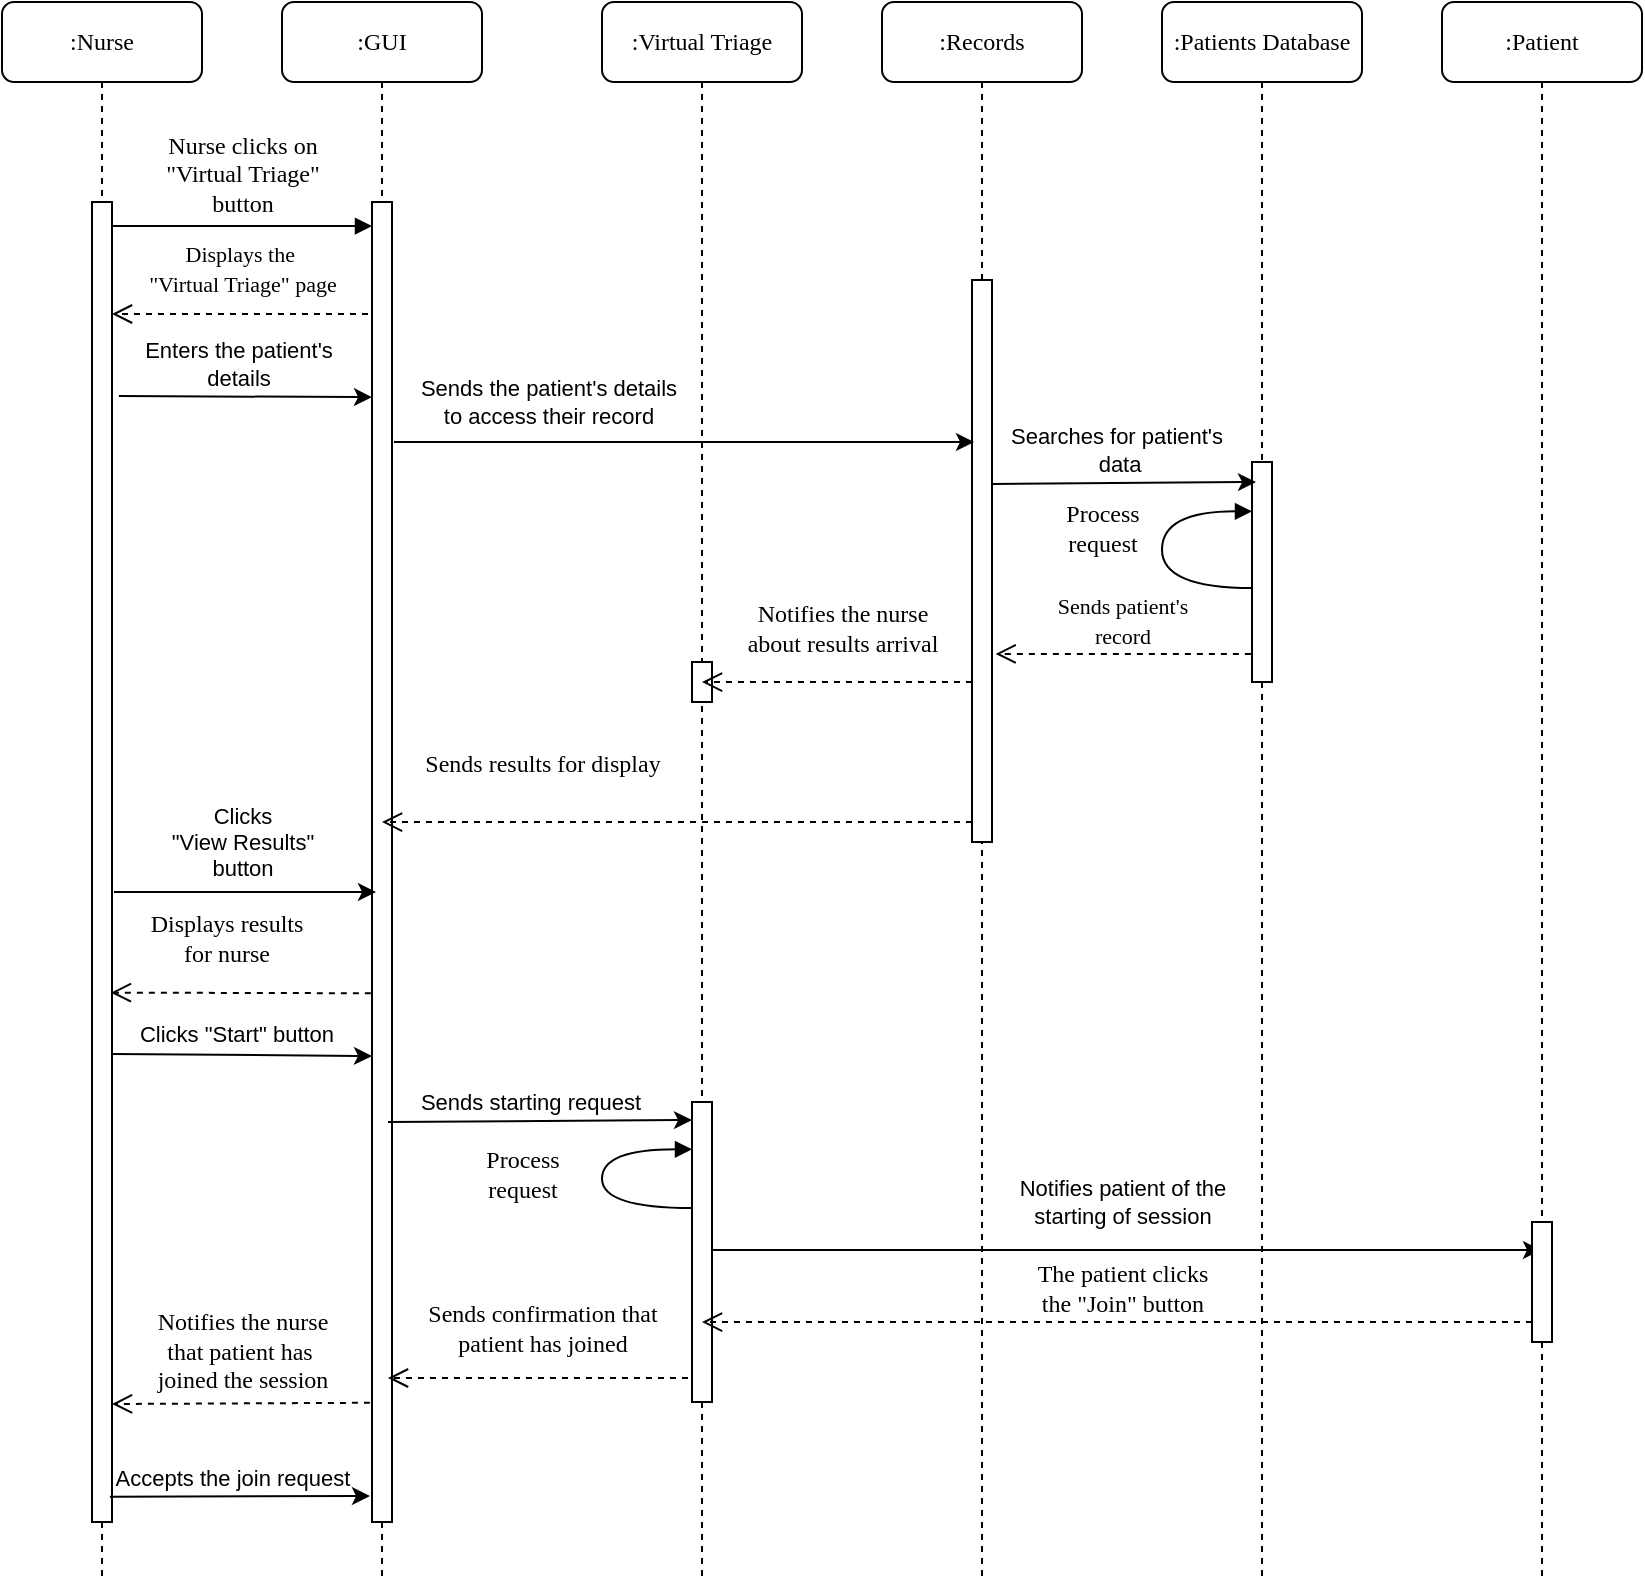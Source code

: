 <mxfile version="24.7.17">
  <diagram name="Page-1" id="13e1069c-82ec-6db2-03f1-153e76fe0fe0">
    <mxGraphModel dx="1407" dy="539" grid="1" gridSize="10" guides="1" tooltips="1" connect="1" arrows="1" fold="1" page="1" pageScale="1" pageWidth="1100" pageHeight="850" background="none" math="0" shadow="0">
      <root>
        <mxCell id="0" />
        <mxCell id="1" parent="0" />
        <mxCell id="7baba1c4bc27f4b0-2" value=":GUI" style="shape=umlLifeline;perimeter=lifelinePerimeter;whiteSpace=wrap;html=1;container=1;collapsible=0;recursiveResize=0;outlineConnect=0;rounded=1;shadow=0;comic=0;labelBackgroundColor=none;strokeWidth=1;fontFamily=Verdana;fontSize=12;align=center;" parent="1" vertex="1">
          <mxGeometry x="240" y="80" width="100" height="790" as="geometry" />
        </mxCell>
        <mxCell id="7baba1c4bc27f4b0-10" value="" style="html=1;points=[];perimeter=orthogonalPerimeter;rounded=0;shadow=0;comic=0;labelBackgroundColor=none;strokeWidth=1;fontFamily=Verdana;fontSize=12;align=center;" parent="7baba1c4bc27f4b0-2" vertex="1">
          <mxGeometry x="45" y="100" width="10" height="660" as="geometry" />
        </mxCell>
        <mxCell id="7baba1c4bc27f4b0-3" value=":Virtual Triage" style="shape=umlLifeline;perimeter=lifelinePerimeter;whiteSpace=wrap;html=1;container=1;collapsible=0;recursiveResize=0;outlineConnect=0;rounded=1;shadow=0;comic=0;labelBackgroundColor=none;strokeWidth=1;fontFamily=Verdana;fontSize=12;align=center;" parent="1" vertex="1">
          <mxGeometry x="400" y="80" width="100" height="790" as="geometry" />
        </mxCell>
        <mxCell id="7baba1c4bc27f4b0-13" value="" style="html=1;points=[];perimeter=orthogonalPerimeter;rounded=0;shadow=0;comic=0;labelBackgroundColor=none;strokeWidth=1;fontFamily=Verdana;fontSize=12;align=center;" parent="7baba1c4bc27f4b0-3" vertex="1">
          <mxGeometry x="45" y="330" width="10" height="20" as="geometry" />
        </mxCell>
        <mxCell id="BnOWhrEO1M733YUDJ6N0-16" value="Notifies the nurse &lt;br&gt;about results arrival" style="html=1;verticalAlign=bottom;endArrow=open;dashed=1;endSize=8;labelBackgroundColor=none;fontFamily=Verdana;fontSize=12;exitX=-0.057;exitY=0.927;exitDx=0;exitDy=0;exitPerimeter=0;" edge="1" parent="7baba1c4bc27f4b0-3" target="7baba1c4bc27f4b0-3">
          <mxGeometry x="-0.037" y="-10" relative="1" as="geometry">
            <mxPoint x="70" y="340" as="targetPoint" />
            <mxPoint x="185.0" y="340.02" as="sourcePoint" />
            <mxPoint as="offset" />
          </mxGeometry>
        </mxCell>
        <mxCell id="BnOWhrEO1M733YUDJ6N0-26" value="" style="html=1;points=[];perimeter=orthogonalPerimeter;rounded=0;shadow=0;comic=0;labelBackgroundColor=none;strokeWidth=1;fontFamily=Verdana;fontSize=12;align=center;" vertex="1" parent="7baba1c4bc27f4b0-3">
          <mxGeometry x="45" y="550" width="10" height="150" as="geometry" />
        </mxCell>
        <mxCell id="7baba1c4bc27f4b0-4" value=":Records" style="shape=umlLifeline;perimeter=lifelinePerimeter;whiteSpace=wrap;html=1;container=1;collapsible=0;recursiveResize=0;outlineConnect=0;rounded=1;shadow=0;comic=0;labelBackgroundColor=none;strokeWidth=1;fontFamily=Verdana;fontSize=12;align=center;" parent="1" vertex="1">
          <mxGeometry x="540" y="80" width="100" height="790" as="geometry" />
        </mxCell>
        <mxCell id="BnOWhrEO1M733YUDJ6N0-18" value="Sends results for display" style="html=1;verticalAlign=bottom;endArrow=open;dashed=1;endSize=8;labelBackgroundColor=none;fontFamily=Verdana;fontSize=12;exitX=-0.057;exitY=0.927;exitDx=0;exitDy=0;exitPerimeter=0;" edge="1" parent="7baba1c4bc27f4b0-4" target="7baba1c4bc27f4b0-2">
          <mxGeometry x="0.458" y="-20" relative="1" as="geometry">
            <mxPoint x="-90" y="410" as="targetPoint" />
            <mxPoint x="45.0" y="410.02" as="sourcePoint" />
            <mxPoint as="offset" />
          </mxGeometry>
        </mxCell>
        <mxCell id="7baba1c4bc27f4b0-5" value=":Patients Database" style="shape=umlLifeline;perimeter=lifelinePerimeter;whiteSpace=wrap;html=1;container=1;collapsible=0;recursiveResize=0;outlineConnect=0;rounded=1;shadow=0;comic=0;labelBackgroundColor=none;strokeWidth=1;fontFamily=Verdana;fontSize=12;align=center;" parent="1" vertex="1">
          <mxGeometry x="680" y="80" width="100" height="790" as="geometry" />
        </mxCell>
        <mxCell id="7baba1c4bc27f4b0-19" value="" style="html=1;points=[];perimeter=orthogonalPerimeter;rounded=0;shadow=0;comic=0;labelBackgroundColor=none;strokeWidth=1;fontFamily=Verdana;fontSize=12;align=center;" parent="7baba1c4bc27f4b0-5" vertex="1">
          <mxGeometry x="45" y="230" width="10" height="110" as="geometry" />
        </mxCell>
        <mxCell id="7baba1c4bc27f4b0-39" value="Process &lt;br&gt;request" style="html=1;verticalAlign=bottom;endArrow=block;labelBackgroundColor=none;fontFamily=Verdana;fontSize=12;elbow=vertical;edgeStyle=orthogonalEdgeStyle;curved=1;entryX=1;entryY=0.286;entryPerimeter=0;" parent="7baba1c4bc27f4b0-5" edge="1" source="7baba1c4bc27f4b0-19">
          <mxGeometry x="-0.085" y="30" relative="1" as="geometry">
            <mxPoint x="40" y="293" as="sourcePoint" />
            <mxPoint x="45.0" y="254.67" as="targetPoint" />
            <Array as="points">
              <mxPoint y="293" />
              <mxPoint y="255" />
            </Array>
            <mxPoint as="offset" />
          </mxGeometry>
        </mxCell>
        <mxCell id="7baba1c4bc27f4b0-8" value=":Nurse" style="shape=umlLifeline;perimeter=lifelinePerimeter;whiteSpace=wrap;html=1;container=1;collapsible=0;recursiveResize=0;outlineConnect=0;rounded=1;shadow=0;comic=0;labelBackgroundColor=none;strokeWidth=1;fontFamily=Verdana;fontSize=12;align=center;" parent="1" vertex="1">
          <mxGeometry x="100" y="80" width="100" height="790" as="geometry" />
        </mxCell>
        <mxCell id="7baba1c4bc27f4b0-9" value="" style="html=1;points=[];perimeter=orthogonalPerimeter;rounded=0;shadow=0;comic=0;labelBackgroundColor=none;strokeWidth=1;fontFamily=Verdana;fontSize=12;align=center;" parent="7baba1c4bc27f4b0-8" vertex="1">
          <mxGeometry x="45" y="100" width="10" height="660" as="geometry" />
        </mxCell>
        <mxCell id="BnOWhrEO1M733YUDJ6N0-38" value="Notifies the nurse&lt;br&gt;that patient has&amp;nbsp;&lt;br&gt;joined the session&lt;div&gt;&lt;br/&gt;&lt;/div&gt;" style="html=1;verticalAlign=bottom;endArrow=open;dashed=1;endSize=8;labelBackgroundColor=none;fontFamily=Verdana;fontSize=12;exitX=-0.105;exitY=0.982;exitDx=0;exitDy=0;exitPerimeter=0;" edge="1" parent="7baba1c4bc27f4b0-8">
          <mxGeometry x="-0.007" y="12" relative="1" as="geometry">
            <mxPoint x="55" y="701" as="targetPoint" />
            <mxPoint x="183.95" y="700.38" as="sourcePoint" />
            <mxPoint as="offset" />
          </mxGeometry>
        </mxCell>
        <mxCell id="7baba1c4bc27f4b0-16" value="" style="html=1;points=[];perimeter=orthogonalPerimeter;rounded=0;shadow=0;comic=0;labelBackgroundColor=none;strokeWidth=1;fontFamily=Verdana;fontSize=12;align=center;" parent="1" vertex="1">
          <mxGeometry x="585" y="219" width="10" height="281" as="geometry" />
        </mxCell>
        <mxCell id="7baba1c4bc27f4b0-11" value="Nurse clicks on &lt;br&gt;&quot;Virtual Triage&quot;&lt;br&gt;button" style="html=1;verticalAlign=bottom;endArrow=block;entryX=0;entryY=0;labelBackgroundColor=none;fontFamily=Verdana;fontSize=12;edgeStyle=elbowEdgeStyle;elbow=vertical;" parent="1" edge="1">
          <mxGeometry x="0.0" y="2" relative="1" as="geometry">
            <mxPoint x="155" y="192.048" as="sourcePoint" />
            <mxPoint x="285" y="192" as="targetPoint" />
            <mxPoint as="offset" />
          </mxGeometry>
        </mxCell>
        <mxCell id="BnOWhrEO1M733YUDJ6N0-2" value="&lt;font style=&quot;font-size: 11px;&quot;&gt;Displays the&amp;nbsp;&lt;br&gt;&quot;Virtual Triage&quot; page&lt;/font&gt;" style="html=1;verticalAlign=bottom;endArrow=open;dashed=1;endSize=8;labelBackgroundColor=none;fontFamily=Verdana;fontSize=12;" edge="1" parent="1">
          <mxGeometry x="-0.016" y="-6" relative="1" as="geometry">
            <mxPoint x="155" y="236" as="targetPoint" />
            <mxPoint x="283" y="236" as="sourcePoint" />
            <mxPoint as="offset" />
          </mxGeometry>
        </mxCell>
        <mxCell id="BnOWhrEO1M733YUDJ6N0-3" value="" style="endArrow=classic;html=1;rounded=0;entryX=-0.248;entryY=0.346;entryDx=0;entryDy=0;entryPerimeter=0;" edge="1" parent="1">
          <mxGeometry width="50" height="50" relative="1" as="geometry">
            <mxPoint x="158.48" y="277" as="sourcePoint" />
            <mxPoint x="285" y="277.58" as="targetPoint" />
          </mxGeometry>
        </mxCell>
        <mxCell id="BnOWhrEO1M733YUDJ6N0-4" value="Enters the patient&#39;s&lt;br&gt;details" style="edgeLabel;html=1;align=center;verticalAlign=middle;resizable=0;points=[];" vertex="1" connectable="0" parent="BnOWhrEO1M733YUDJ6N0-3">
          <mxGeometry x="0.119" y="1" relative="1" as="geometry">
            <mxPoint x="-12" y="-16" as="offset" />
          </mxGeometry>
        </mxCell>
        <mxCell id="BnOWhrEO1M733YUDJ6N0-5" value="" style="endArrow=classic;html=1;rounded=0;exitX=1.5;exitY=0.522;exitDx=0;exitDy=0;exitPerimeter=0;" edge="1" parent="1">
          <mxGeometry width="50" height="50" relative="1" as="geometry">
            <mxPoint x="296" y="300.06" as="sourcePoint" />
            <mxPoint x="586" y="300" as="targetPoint" />
          </mxGeometry>
        </mxCell>
        <mxCell id="BnOWhrEO1M733YUDJ6N0-6" value="Sends the patient&#39;s details&lt;br&gt;&amp;nbsp;to access their record&amp;nbsp;" style="edgeLabel;html=1;align=center;verticalAlign=middle;resizable=0;points=[];" vertex="1" connectable="0" parent="BnOWhrEO1M733YUDJ6N0-5">
          <mxGeometry x="-0.402" relative="1" as="geometry">
            <mxPoint x="-10" y="-20" as="offset" />
          </mxGeometry>
        </mxCell>
        <mxCell id="BnOWhrEO1M733YUDJ6N0-7" value="" style="endArrow=classic;html=1;rounded=0;" edge="1" parent="1">
          <mxGeometry width="50" height="50" relative="1" as="geometry">
            <mxPoint x="595" y="321" as="sourcePoint" />
            <mxPoint x="727" y="320" as="targetPoint" />
          </mxGeometry>
        </mxCell>
        <mxCell id="BnOWhrEO1M733YUDJ6N0-14" value="Searches for patient&#39;s&lt;br&gt;&amp;nbsp;data" style="edgeLabel;html=1;align=center;verticalAlign=middle;resizable=0;points=[];" vertex="1" connectable="0" parent="BnOWhrEO1M733YUDJ6N0-7">
          <mxGeometry x="-0.042" y="1" relative="1" as="geometry">
            <mxPoint x="-1" y="-16" as="offset" />
          </mxGeometry>
        </mxCell>
        <mxCell id="BnOWhrEO1M733YUDJ6N0-15" value="&lt;font style=&quot;font-size: 11px;&quot;&gt;Sends patient&#39;s&lt;br&gt;record&lt;/font&gt;" style="html=1;verticalAlign=bottom;endArrow=open;dashed=1;endSize=8;labelBackgroundColor=none;fontFamily=Verdana;fontSize=12;entryX=1.181;entryY=0.95;entryDx=0;entryDy=0;entryPerimeter=0;exitX=-0.057;exitY=0.927;exitDx=0;exitDy=0;exitPerimeter=0;" edge="1" parent="1">
          <mxGeometry relative="1" as="geometry">
            <mxPoint x="596.81" y="405.95" as="targetPoint" />
            <mxPoint x="724.43" y="405.97" as="sourcePoint" />
          </mxGeometry>
        </mxCell>
        <mxCell id="BnOWhrEO1M733YUDJ6N0-19" value="Displays results &lt;br&gt;for nurse" style="html=1;verticalAlign=bottom;endArrow=open;dashed=1;endSize=8;labelBackgroundColor=none;fontFamily=Verdana;fontSize=12;exitX=-0.057;exitY=0.943;exitDx=0;exitDy=0;exitPerimeter=0;entryX=0.943;entryY=0.878;entryDx=0;entryDy=0;entryPerimeter=0;" edge="1" parent="1">
          <mxGeometry x="0.107" y="-10" relative="1" as="geometry">
            <mxPoint x="154.43" y="575.32" as="targetPoint" />
            <mxPoint x="284.43" y="575.63" as="sourcePoint" />
            <mxPoint as="offset" />
          </mxGeometry>
        </mxCell>
        <mxCell id="BnOWhrEO1M733YUDJ6N0-20" value="" style="endArrow=classic;html=1;rounded=0;" edge="1" parent="1">
          <mxGeometry width="50" height="50" relative="1" as="geometry">
            <mxPoint x="156" y="525" as="sourcePoint" />
            <mxPoint x="287" y="525" as="targetPoint" />
          </mxGeometry>
        </mxCell>
        <mxCell id="BnOWhrEO1M733YUDJ6N0-21" value="Clicks &lt;br&gt;&quot;View Results&quot; &lt;br&gt;button" style="edgeLabel;html=1;align=center;verticalAlign=middle;resizable=0;points=[];" vertex="1" connectable="0" parent="BnOWhrEO1M733YUDJ6N0-20">
          <mxGeometry x="0.568" y="-1" relative="1" as="geometry">
            <mxPoint x="-39" y="-26" as="offset" />
          </mxGeometry>
        </mxCell>
        <mxCell id="BnOWhrEO1M733YUDJ6N0-23" value="" style="endArrow=classic;html=1;rounded=0;" edge="1" parent="1">
          <mxGeometry width="50" height="50" relative="1" as="geometry">
            <mxPoint x="155" y="606" as="sourcePoint" />
            <mxPoint x="285" y="607" as="targetPoint" />
          </mxGeometry>
        </mxCell>
        <mxCell id="BnOWhrEO1M733YUDJ6N0-24" value="Clicks &quot;Start&quot; button" style="edgeLabel;html=1;align=center;verticalAlign=middle;resizable=0;points=[];" vertex="1" connectable="0" parent="BnOWhrEO1M733YUDJ6N0-23">
          <mxGeometry x="0.139" y="-1" relative="1" as="geometry">
            <mxPoint x="-12" y="-12" as="offset" />
          </mxGeometry>
        </mxCell>
        <mxCell id="BnOWhrEO1M733YUDJ6N0-25" value="" style="endArrow=classic;html=1;rounded=0;" edge="1" parent="1">
          <mxGeometry width="50" height="50" relative="1" as="geometry">
            <mxPoint x="293" y="640" as="sourcePoint" />
            <mxPoint x="445" y="639" as="targetPoint" />
          </mxGeometry>
        </mxCell>
        <mxCell id="BnOWhrEO1M733YUDJ6N0-27" value="Sends starting request" style="edgeLabel;html=1;align=center;verticalAlign=middle;resizable=0;points=[];" vertex="1" connectable="0" parent="BnOWhrEO1M733YUDJ6N0-25">
          <mxGeometry x="-0.066" y="2" relative="1" as="geometry">
            <mxPoint y="-8" as="offset" />
          </mxGeometry>
        </mxCell>
        <mxCell id="BnOWhrEO1M733YUDJ6N0-29" value="Process &lt;br&gt;request" style="html=1;verticalAlign=bottom;endArrow=block;labelBackgroundColor=none;fontFamily=Verdana;fontSize=12;elbow=vertical;edgeStyle=orthogonalEdgeStyle;curved=1;entryX=1;entryY=0.286;entryPerimeter=0;exitX=0;exitY=0.567;exitDx=0;exitDy=0;exitPerimeter=0;" edge="1" parent="1">
          <mxGeometry x="-0.234" y="40" relative="1" as="geometry">
            <mxPoint x="445" y="683.03" as="sourcePoint" />
            <mxPoint x="445" y="653.67" as="targetPoint" />
            <Array as="points">
              <mxPoint x="400" y="683" />
              <mxPoint x="400" y="654" />
            </Array>
            <mxPoint as="offset" />
          </mxGeometry>
        </mxCell>
        <mxCell id="BnOWhrEO1M733YUDJ6N0-30" value="" style="endArrow=classic;html=1;rounded=0;" edge="1" parent="1" target="BnOWhrEO1M733YUDJ6N0-31">
          <mxGeometry width="50" height="50" relative="1" as="geometry">
            <mxPoint x="455" y="704" as="sourcePoint" />
            <mxPoint x="590" y="680" as="targetPoint" />
          </mxGeometry>
        </mxCell>
        <mxCell id="BnOWhrEO1M733YUDJ6N0-34" value="Notifies patient of the &lt;br&gt;starting of session" style="edgeLabel;html=1;align=center;verticalAlign=middle;resizable=0;points=[];" vertex="1" connectable="0" parent="BnOWhrEO1M733YUDJ6N0-30">
          <mxGeometry x="0.008" relative="1" as="geometry">
            <mxPoint x="-4" y="-24" as="offset" />
          </mxGeometry>
        </mxCell>
        <mxCell id="BnOWhrEO1M733YUDJ6N0-31" value=":Patient" style="shape=umlLifeline;perimeter=lifelinePerimeter;whiteSpace=wrap;html=1;container=1;collapsible=0;recursiveResize=0;outlineConnect=0;rounded=1;shadow=0;comic=0;labelBackgroundColor=none;strokeWidth=1;fontFamily=Verdana;fontSize=12;align=center;" vertex="1" parent="1">
          <mxGeometry x="820" y="80" width="100" height="790" as="geometry" />
        </mxCell>
        <mxCell id="BnOWhrEO1M733YUDJ6N0-33" value="" style="rounded=0;whiteSpace=wrap;html=1;" vertex="1" parent="BnOWhrEO1M733YUDJ6N0-31">
          <mxGeometry x="45" y="610" width="10" height="60" as="geometry" />
        </mxCell>
        <mxCell id="BnOWhrEO1M733YUDJ6N0-35" value="The patient clicks &lt;br&gt;the &quot;Join&quot; button" style="html=1;verticalAlign=bottom;endArrow=open;dashed=1;endSize=8;labelBackgroundColor=none;fontFamily=Verdana;fontSize=12;exitX=-0.057;exitY=0.927;exitDx=0;exitDy=0;exitPerimeter=0;" edge="1" parent="1" target="7baba1c4bc27f4b0-3">
          <mxGeometry x="-0.012" relative="1" as="geometry">
            <mxPoint x="570" y="740" as="targetPoint" />
            <mxPoint x="865.0" y="740.02" as="sourcePoint" />
            <mxPoint as="offset" />
          </mxGeometry>
        </mxCell>
        <mxCell id="BnOWhrEO1M733YUDJ6N0-37" value="Sends confirmation that&lt;br&gt;patient has joined" style="html=1;verticalAlign=bottom;endArrow=open;dashed=1;endSize=8;labelBackgroundColor=none;fontFamily=Verdana;fontSize=12;" edge="1" parent="1">
          <mxGeometry x="-0.027" y="-8" relative="1" as="geometry">
            <mxPoint x="293" y="768" as="targetPoint" />
            <mxPoint x="443" y="768" as="sourcePoint" />
            <mxPoint as="offset" />
          </mxGeometry>
        </mxCell>
        <mxCell id="BnOWhrEO1M733YUDJ6N0-41" value="" style="endArrow=classic;html=1;rounded=0;exitX=0.895;exitY=0.99;exitDx=0;exitDy=0;exitPerimeter=0;" edge="1" parent="1">
          <mxGeometry width="50" height="50" relative="1" as="geometry">
            <mxPoint x="153.95" y="827.4" as="sourcePoint" />
            <mxPoint x="284" y="827" as="targetPoint" />
          </mxGeometry>
        </mxCell>
        <mxCell id="BnOWhrEO1M733YUDJ6N0-42" value="Accepts the join request" style="edgeLabel;html=1;align=center;verticalAlign=middle;resizable=0;points=[];" vertex="1" connectable="0" parent="BnOWhrEO1M733YUDJ6N0-41">
          <mxGeometry x="0.014" y="-1" relative="1" as="geometry">
            <mxPoint x="-5" y="-10" as="offset" />
          </mxGeometry>
        </mxCell>
      </root>
    </mxGraphModel>
  </diagram>
</mxfile>
